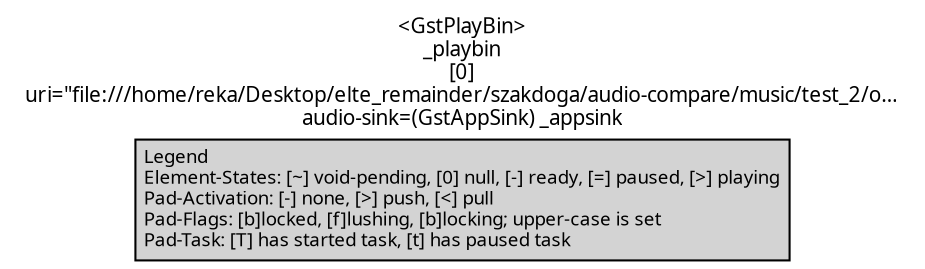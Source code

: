 digraph pipeline {
  rankdir=LR;
  fontname="sans";
  fontsize="10";
  labelloc=t;
  nodesep=.1;
  ranksep=.2;
  label="<GstPlayBin>\n_playbin\n[0]\nuri=\"file:///home/reka/Desktop/elte_remainder/szakdoga/audio-compare/music/test_2/o…\naudio-sink=(GstAppSink) _appsink";
  node [style="filled,rounded", shape=box, fontsize="9", fontname="sans", margin="0.0,0.0"];
  edge [labelfontsize="6", fontsize="9", fontname="monospace"];
  
  legend [
    pos="0,0!",
    margin="0.05,0.05",
    style="filled",
    label="Legend\lElement-States: [~] void-pending, [0] null, [-] ready, [=] paused, [>] playing\lPad-Activation: [-] none, [>] push, [<] pull\lPad-Flags: [b]locked, [f]lushing, [b]locking; upper-case is set\lPad-Task: [T] has started task, [t] has paused task\l",
  ];
  subgraph cluster_playsink_0x10ca250 {
    fontname="Bitstream Vera Sans";
    fontsize="8";
    style="filled,rounded";
    color=black;
    label="GstPlaySink\nplaysink\n[0]\nparent=(GstPlayBin) _playbin\nflags=((GstPlayFlags) Render the video stream | Render the audio stream | Render subti…\naudio-sink=(GstAppSink) _appsink\nsend-event-mode=((GstPlaySinkSendEventMode) Sends the event to sinks until the first one handles…";
    fillcolor="#ffffff";
    subgraph cluster_streamsynchronizer0_0x10b61c0 {
      fontname="Bitstream Vera Sans";
      fontsize="8";
      style="filled,rounded";
      color=black;
      label="GstStreamSynchronizer\nstreamsynchronizer0\n[0]\nparent=(GstPlaySink) playsink";
      fillcolor="#ffffff";
    }

  }

}
